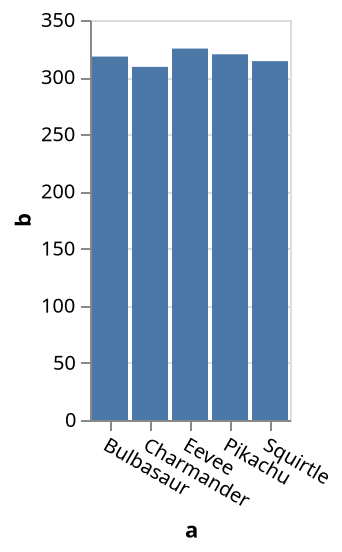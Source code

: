 {
  "$schema": "https://vega.github.io/schema/vega-lite/v4.json",
  "data": {
    "values": [
      {
        "a": "Charmander",
        "b": 309
      },
      {
        "a": "Bulbasaur",
        "b": 318
      },
      {
        "a": "Squirtle",
        "b": 314
      },
      {
        "a": "Pikachu",
        "b": 320
      },
      {
        "a": "Eevee",
        "b": 325
      }
    ]
  },
  "mark": "bar",
  "encoding": {
    "x": {
      "field": "a",
      "type": "nominal",
      "axis": {
        "labelAngle": 30
      }
    },
    "y": {
      "field": "b",
      "type": "quantitative"
    }
  },
  "config": {}
}
